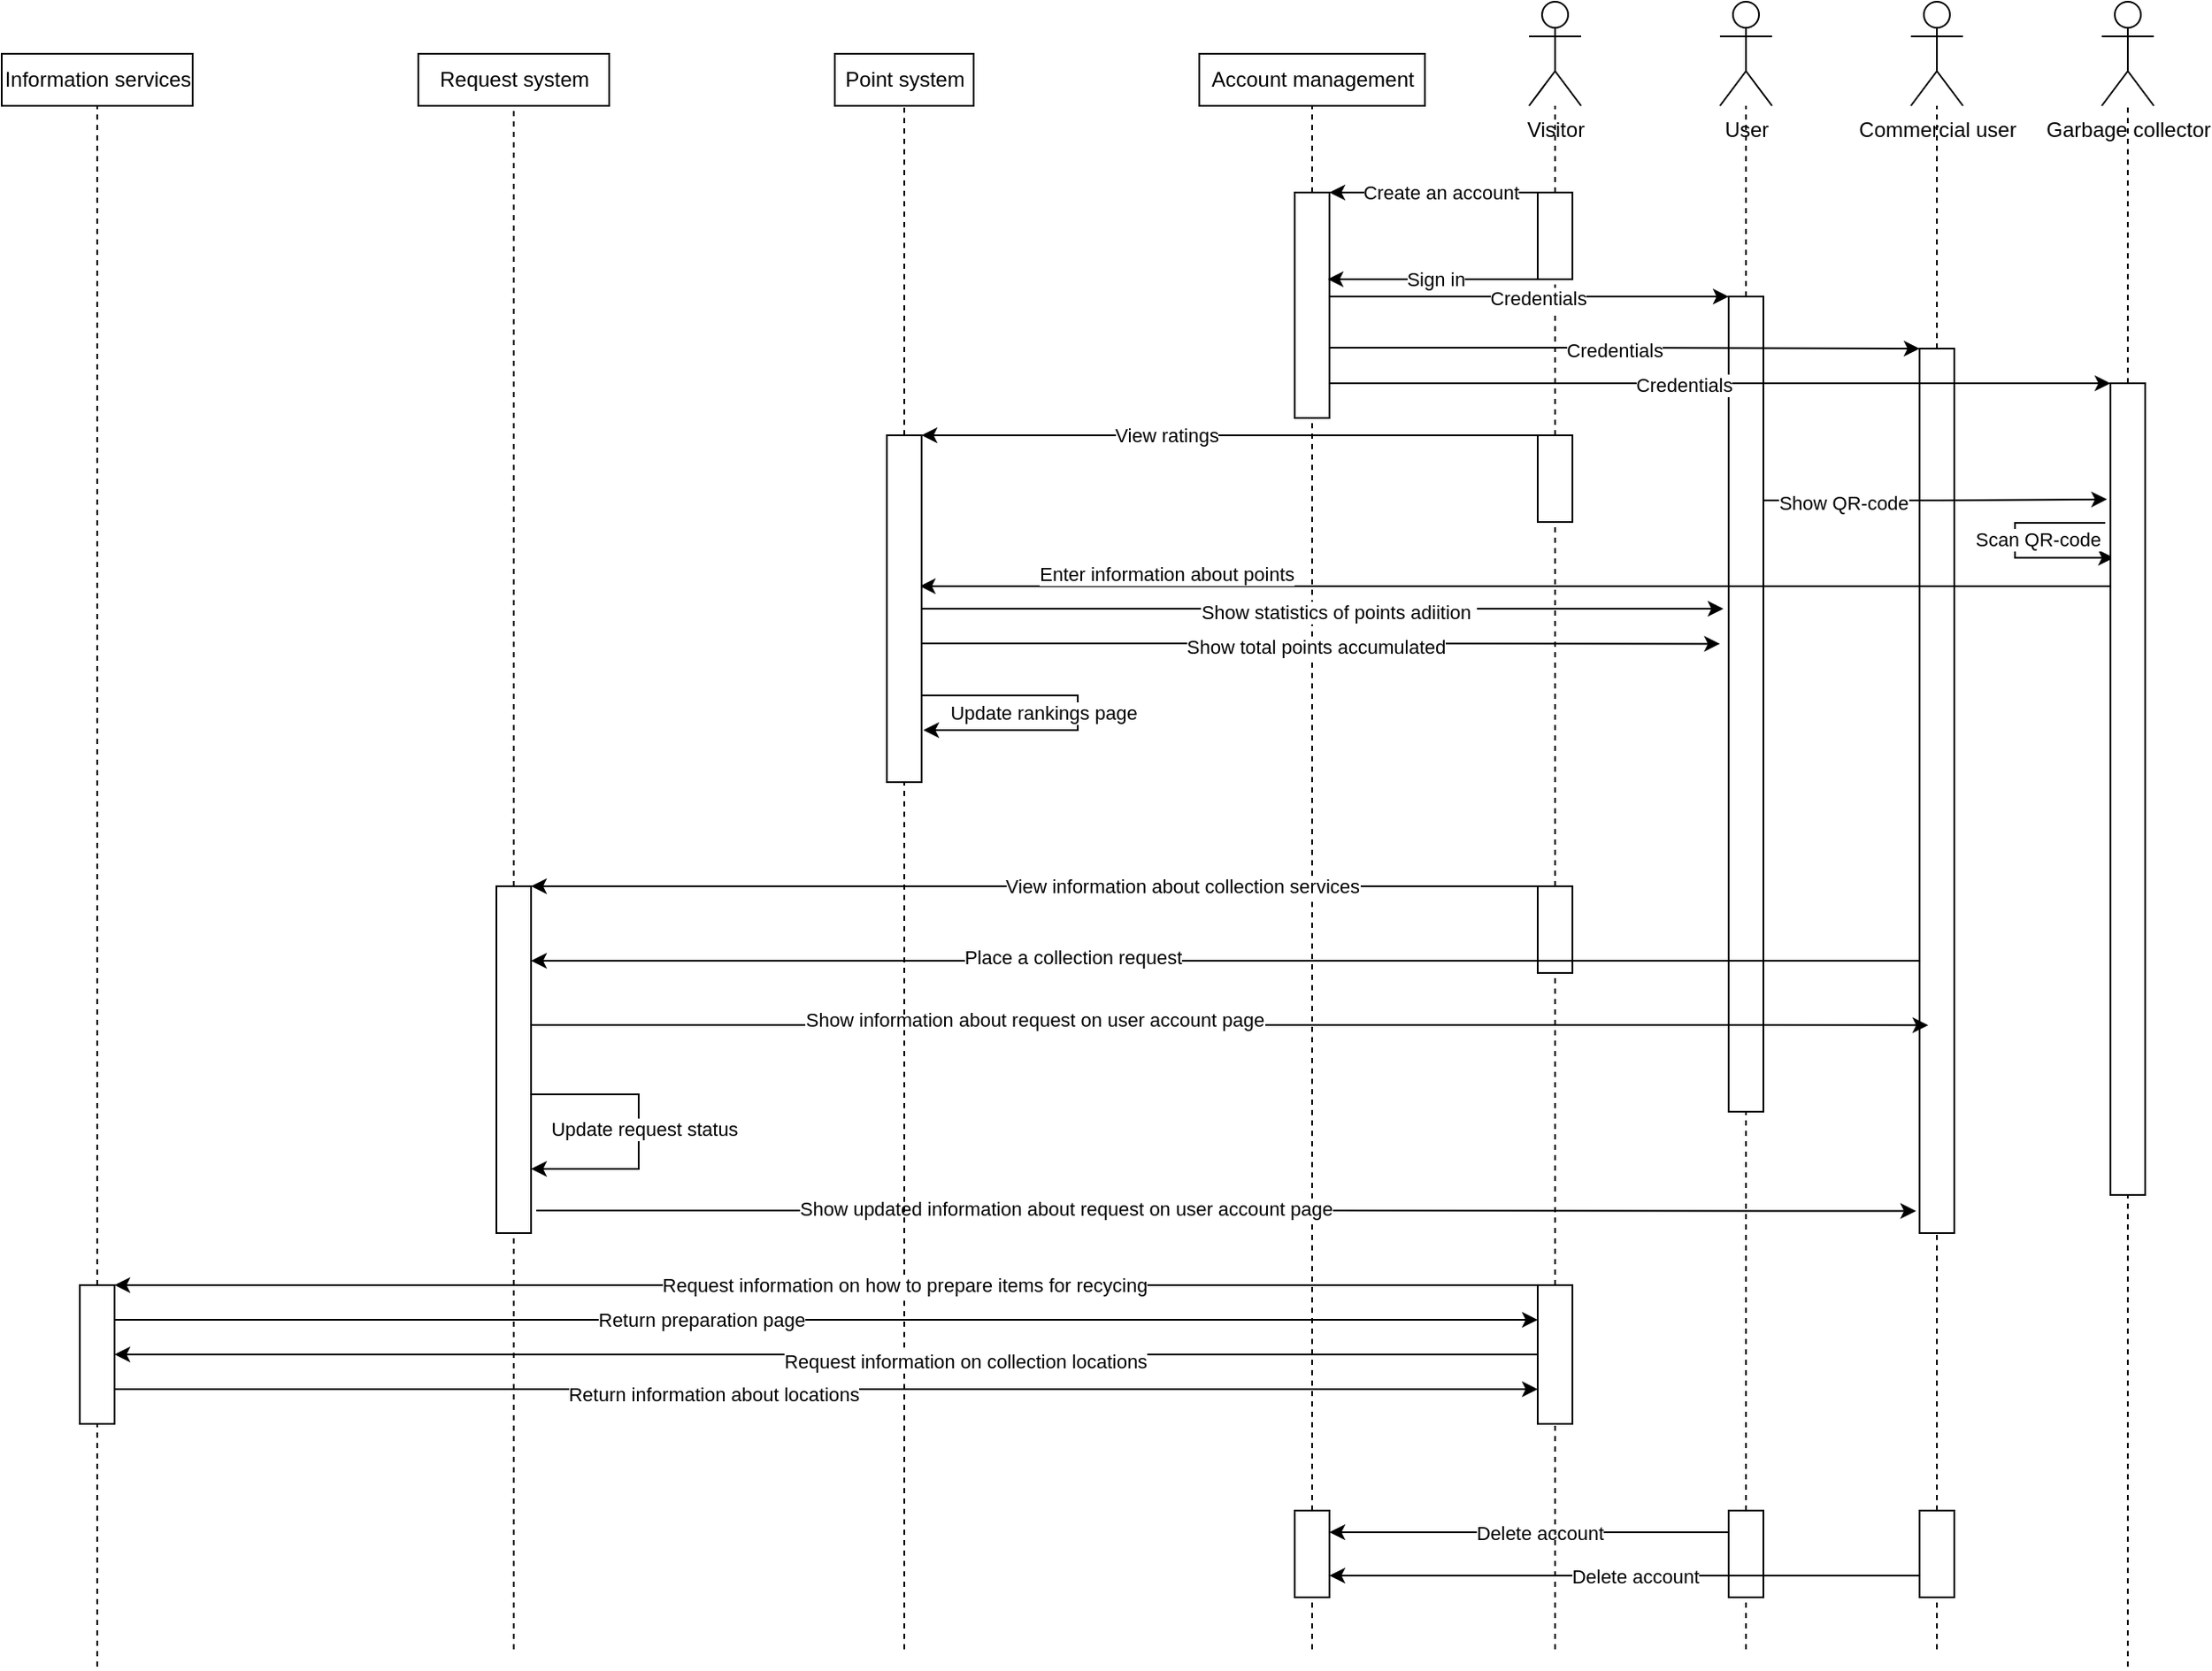 <mxfile version="14.4.9" type="github">
  <diagram id="kgpKYQtTHZ0yAKxKKP6v" name="Page-1">
    <mxGraphModel dx="4405" dy="2000" grid="0" gridSize="10" guides="1" tooltips="1" connect="1" arrows="1" fold="1" page="1" pageScale="1" pageWidth="850" pageHeight="1100" math="0" shadow="0">
      <root>
        <mxCell id="0" />
        <mxCell id="1" parent="0" />
        <mxCell id="hUNG6CEszb41kodtaODO-1" value="Visitor" style="shape=umlActor;verticalLabelPosition=bottom;verticalAlign=top;html=1;" parent="1" vertex="1">
          <mxGeometry x="241" y="70" width="30" height="60" as="geometry" />
        </mxCell>
        <mxCell id="hUNG6CEszb41kodtaODO-2" value="User" style="shape=umlActor;verticalLabelPosition=bottom;verticalAlign=top;html=1;" parent="1" vertex="1">
          <mxGeometry x="351" y="70" width="30" height="60" as="geometry" />
        </mxCell>
        <mxCell id="hUNG6CEszb41kodtaODO-3" value="Commercial user" style="shape=umlActor;verticalLabelPosition=bottom;verticalAlign=top;html=1;" parent="1" vertex="1">
          <mxGeometry x="461" y="70" width="30" height="60" as="geometry" />
        </mxCell>
        <mxCell id="hUNG6CEszb41kodtaODO-4" value="Garbage collector" style="shape=umlActor;verticalLabelPosition=bottom;verticalAlign=top;html=1;" parent="1" vertex="1">
          <mxGeometry x="571" y="70" width="30" height="60" as="geometry" />
        </mxCell>
        <mxCell id="hUNG6CEszb41kodtaODO-7" value="Information services" style="html=1;" parent="1" vertex="1">
          <mxGeometry x="-639" y="100" width="110" height="30" as="geometry" />
        </mxCell>
        <mxCell id="hUNG6CEszb41kodtaODO-8" value="Request system" style="html=1;" parent="1" vertex="1">
          <mxGeometry x="-399" y="100" width="110" height="30" as="geometry" />
        </mxCell>
        <mxCell id="hUNG6CEszb41kodtaODO-9" value="Point system" style="html=1;" parent="1" vertex="1">
          <mxGeometry x="-159" y="100" width="80" height="30" as="geometry" />
        </mxCell>
        <mxCell id="hUNG6CEszb41kodtaODO-10" value="Account management" style="html=1;" parent="1" vertex="1">
          <mxGeometry x="51" y="100" width="130" height="30" as="geometry" />
        </mxCell>
        <mxCell id="hUNG6CEszb41kodtaODO-11" value="" style="endArrow=none;dashed=1;html=1;entryX=0.5;entryY=1;entryDx=0;entryDy=0;" parent="1" source="hUNG6CEszb41kodtaODO-51" target="hUNG6CEszb41kodtaODO-7" edge="1">
          <mxGeometry width="50" height="50" relative="1" as="geometry">
            <mxPoint x="-584" y="470" as="sourcePoint" />
            <mxPoint x="-549" y="160" as="targetPoint" />
          </mxGeometry>
        </mxCell>
        <mxCell id="hUNG6CEszb41kodtaODO-12" value="" style="endArrow=none;dashed=1;html=1;entryX=0.5;entryY=1;entryDx=0;entryDy=0;" parent="1" source="hUNG6CEszb41kodtaODO-53" target="hUNG6CEszb41kodtaODO-9" edge="1">
          <mxGeometry width="50" height="50" relative="1" as="geometry">
            <mxPoint x="-119" y="480" as="sourcePoint" />
            <mxPoint x="-119" y="140" as="targetPoint" />
          </mxGeometry>
        </mxCell>
        <mxCell id="hUNG6CEszb41kodtaODO-13" value="" style="endArrow=none;dashed=1;html=1;entryX=0.5;entryY=1;entryDx=0;entryDy=0;" parent="1" source="hUNG6CEszb41kodtaODO-52" target="hUNG6CEszb41kodtaODO-8" edge="1">
          <mxGeometry width="50" height="50" relative="1" as="geometry">
            <mxPoint x="-344.5" y="480" as="sourcePoint" />
            <mxPoint x="-344.5" y="140" as="targetPoint" />
          </mxGeometry>
        </mxCell>
        <mxCell id="hUNG6CEszb41kodtaODO-14" value="" style="endArrow=none;dashed=1;html=1;entryX=0.5;entryY=1;entryDx=0;entryDy=0;" parent="1" source="hUNG6CEszb41kodtaODO-20" target="hUNG6CEszb41kodtaODO-10" edge="1">
          <mxGeometry width="50" height="50" relative="1" as="geometry">
            <mxPoint x="115.5" y="510" as="sourcePoint" />
            <mxPoint x="115.5" y="170" as="targetPoint" />
          </mxGeometry>
        </mxCell>
        <mxCell id="hUNG6CEszb41kodtaODO-15" value="" style="endArrow=none;dashed=1;html=1;" parent="1" source="hUNG6CEszb41kodtaODO-38" target="hUNG6CEszb41kodtaODO-1" edge="1">
          <mxGeometry width="50" height="50" relative="1" as="geometry">
            <mxPoint x="255" y="510" as="sourcePoint" />
            <mxPoint x="301" y="290" as="targetPoint" />
          </mxGeometry>
        </mxCell>
        <mxCell id="hUNG6CEszb41kodtaODO-16" value="" style="endArrow=none;dashed=1;html=1;" parent="1" source="hUNG6CEszb41kodtaODO-40" target="hUNG6CEszb41kodtaODO-2" edge="1">
          <mxGeometry width="50" height="50" relative="1" as="geometry">
            <mxPoint x="366" y="1032" as="sourcePoint" />
            <mxPoint x="366.427" y="140" as="targetPoint" />
          </mxGeometry>
        </mxCell>
        <mxCell id="hUNG6CEszb41kodtaODO-17" value="" style="endArrow=none;dashed=1;html=1;" parent="1" source="hUNG6CEszb41kodtaODO-42" target="hUNG6CEszb41kodtaODO-3" edge="1">
          <mxGeometry width="50" height="50" relative="1" as="geometry">
            <mxPoint x="476" y="1031" as="sourcePoint" />
            <mxPoint x="476.427" y="150" as="targetPoint" />
          </mxGeometry>
        </mxCell>
        <mxCell id="hUNG6CEszb41kodtaODO-18" value="" style="endArrow=none;dashed=1;html=1;" parent="1" source="hUNG6CEszb41kodtaODO-46" target="hUNG6CEszb41kodtaODO-4" edge="1">
          <mxGeometry width="50" height="50" relative="1" as="geometry">
            <mxPoint x="586" y="1030" as="sourcePoint" />
            <mxPoint x="586.427" y="150" as="targetPoint" />
          </mxGeometry>
        </mxCell>
        <mxCell id="hUNG6CEszb41kodtaODO-20" value="" style="rounded=0;whiteSpace=wrap;html=1;" parent="1" vertex="1">
          <mxGeometry x="106" y="180" width="20" height="130" as="geometry" />
        </mxCell>
        <mxCell id="hUNG6CEszb41kodtaODO-21" value="" style="endArrow=none;dashed=1;html=1;entryX=0.5;entryY=1;entryDx=0;entryDy=0;" parent="1" target="hUNG6CEszb41kodtaODO-20" edge="1" source="oS78vBhn8zrzwUgOvo-S-31">
          <mxGeometry width="50" height="50" relative="1" as="geometry">
            <mxPoint x="116" y="1020" as="sourcePoint" />
            <mxPoint x="116" y="130" as="targetPoint" />
          </mxGeometry>
        </mxCell>
        <mxCell id="hUNG6CEszb41kodtaODO-19" value="" style="endArrow=classic;html=1;entryX=1;entryY=0;entryDx=0;entryDy=0;exitX=0;exitY=0;exitDx=0;exitDy=0;" parent="1" source="hUNG6CEszb41kodtaODO-38" target="hUNG6CEszb41kodtaODO-20" edge="1">
          <mxGeometry width="50" height="50" relative="1" as="geometry">
            <mxPoint x="201" y="140" as="sourcePoint" />
            <mxPoint x="191" y="200" as="targetPoint" />
          </mxGeometry>
        </mxCell>
        <mxCell id="hUNG6CEszb41kodtaODO-23" value="Create an account" style="edgeLabel;html=1;align=center;verticalAlign=middle;resizable=0;points=[];" parent="hUNG6CEszb41kodtaODO-19" vertex="1" connectable="0">
          <mxGeometry x="-0.2" y="-2" relative="1" as="geometry">
            <mxPoint x="-8" y="2" as="offset" />
          </mxGeometry>
        </mxCell>
        <mxCell id="hUNG6CEszb41kodtaODO-22" value="" style="endArrow=classic;html=1;exitX=0;exitY=1;exitDx=0;exitDy=0;" parent="1" source="hUNG6CEszb41kodtaODO-38" edge="1">
          <mxGeometry width="50" height="50" relative="1" as="geometry">
            <mxPoint x="251" y="225" as="sourcePoint" />
            <mxPoint x="125" y="230" as="targetPoint" />
          </mxGeometry>
        </mxCell>
        <mxCell id="hUNG6CEszb41kodtaODO-24" value="Sign in" style="edgeLabel;html=1;align=center;verticalAlign=middle;resizable=0;points=[];" parent="hUNG6CEszb41kodtaODO-22" vertex="1" connectable="0">
          <mxGeometry x="-0.376" relative="1" as="geometry">
            <mxPoint x="-21" as="offset" />
          </mxGeometry>
        </mxCell>
        <mxCell id="hUNG6CEszb41kodtaODO-31" style="edgeStyle=orthogonalEdgeStyle;rounded=0;orthogonalLoop=1;jettySize=auto;html=1;exitX=0;exitY=0.25;exitDx=0;exitDy=0;entryX=1;entryY=0.25;entryDx=0;entryDy=0;" parent="1" edge="1" target="oS78vBhn8zrzwUgOvo-S-31" source="oS78vBhn8zrzwUgOvo-S-35">
          <mxGeometry relative="1" as="geometry">
            <mxPoint x="121" y="950.5" as="targetPoint" />
            <mxPoint x="368.5" y="950" as="sourcePoint" />
            <Array as="points">
              <mxPoint x="141" y="953" />
            </Array>
          </mxGeometry>
        </mxCell>
        <mxCell id="hUNG6CEszb41kodtaODO-32" value="Delete account" style="edgeLabel;html=1;align=center;verticalAlign=middle;resizable=0;points=[];" parent="hUNG6CEszb41kodtaODO-31" vertex="1" connectable="0">
          <mxGeometry x="-0.261" relative="1" as="geometry">
            <mxPoint x="-24" as="offset" />
          </mxGeometry>
        </mxCell>
        <mxCell id="hUNG6CEszb41kodtaODO-38" value="" style="rounded=0;whiteSpace=wrap;html=1;" parent="1" vertex="1">
          <mxGeometry x="246" y="180" width="20" height="50" as="geometry" />
        </mxCell>
        <mxCell id="hUNG6CEszb41kodtaODO-39" value="" style="endArrow=none;dashed=1;html=1;" parent="1" source="hUNG6CEszb41kodtaODO-48" target="hUNG6CEszb41kodtaODO-38" edge="1">
          <mxGeometry width="50" height="50" relative="1" as="geometry">
            <mxPoint x="255" y="1030" as="sourcePoint" />
            <mxPoint x="255.927" y="130" as="targetPoint" />
          </mxGeometry>
        </mxCell>
        <mxCell id="hUNG6CEszb41kodtaODO-40" value="" style="rounded=0;whiteSpace=wrap;html=1;" parent="1" vertex="1">
          <mxGeometry x="356" y="240" width="20" height="470" as="geometry" />
        </mxCell>
        <mxCell id="hUNG6CEszb41kodtaODO-41" value="" style="endArrow=none;dashed=1;html=1;" parent="1" target="hUNG6CEszb41kodtaODO-40" edge="1" source="oS78vBhn8zrzwUgOvo-S-35">
          <mxGeometry width="50" height="50" relative="1" as="geometry">
            <mxPoint x="366" y="1020" as="sourcePoint" />
            <mxPoint x="366" y="130" as="targetPoint" />
          </mxGeometry>
        </mxCell>
        <mxCell id="hUNG6CEszb41kodtaODO-42" value="" style="rounded=0;whiteSpace=wrap;html=1;" parent="1" vertex="1">
          <mxGeometry x="466" y="270" width="20" height="510" as="geometry" />
        </mxCell>
        <mxCell id="hUNG6CEszb41kodtaODO-43" value="" style="endArrow=none;dashed=1;html=1;" parent="1" target="hUNG6CEszb41kodtaODO-42" edge="1" source="oS78vBhn8zrzwUgOvo-S-37">
          <mxGeometry width="50" height="50" relative="1" as="geometry">
            <mxPoint x="476" y="1020" as="sourcePoint" />
            <mxPoint x="476" y="130" as="targetPoint" />
          </mxGeometry>
        </mxCell>
        <mxCell id="hUNG6CEszb41kodtaODO-29" style="edgeStyle=orthogonalEdgeStyle;rounded=0;orthogonalLoop=1;jettySize=auto;html=1;exitX=1;exitY=0.75;exitDx=0;exitDy=0;entryX=0;entryY=0;entryDx=0;entryDy=0;" parent="1" target="hUNG6CEszb41kodtaODO-42" edge="1">
          <mxGeometry relative="1" as="geometry">
            <mxPoint x="461" y="270" as="targetPoint" />
            <mxPoint x="126" y="269.5" as="sourcePoint" />
            <Array as="points">
              <mxPoint x="301" y="270" />
            </Array>
          </mxGeometry>
        </mxCell>
        <mxCell id="hUNG6CEszb41kodtaODO-30" value="Credentials" style="edgeLabel;html=1;align=center;verticalAlign=middle;resizable=0;points=[];" parent="hUNG6CEszb41kodtaODO-29" vertex="1" connectable="0">
          <mxGeometry x="-0.261" relative="1" as="geometry">
            <mxPoint x="38" y="1" as="offset" />
          </mxGeometry>
        </mxCell>
        <mxCell id="hUNG6CEszb41kodtaODO-44" style="edgeStyle=orthogonalEdgeStyle;rounded=0;orthogonalLoop=1;jettySize=auto;html=1;entryX=0;entryY=0;entryDx=0;entryDy=0;exitX=1;exitY=0.854;exitDx=0;exitDy=0;exitPerimeter=0;" parent="1" source="hUNG6CEszb41kodtaODO-20" target="hUNG6CEszb41kodtaODO-46" edge="1">
          <mxGeometry relative="1" as="geometry">
            <mxPoint x="556" y="290.5" as="targetPoint" />
            <mxPoint x="131" y="290" as="sourcePoint" />
            <Array as="points">
              <mxPoint x="126" y="290" />
            </Array>
          </mxGeometry>
        </mxCell>
        <mxCell id="hUNG6CEszb41kodtaODO-45" value="Credentials" style="edgeLabel;html=1;align=center;verticalAlign=middle;resizable=0;points=[];" parent="hUNG6CEszb41kodtaODO-44" vertex="1" connectable="0">
          <mxGeometry x="-0.261" relative="1" as="geometry">
            <mxPoint x="38" y="1" as="offset" />
          </mxGeometry>
        </mxCell>
        <mxCell id="hUNG6CEszb41kodtaODO-63" style="edgeStyle=orthogonalEdgeStyle;rounded=0;orthogonalLoop=1;jettySize=auto;html=1;exitX=0;exitY=0.25;exitDx=0;exitDy=0;entryX=0.95;entryY=0.435;entryDx=0;entryDy=0;entryPerimeter=0;" parent="1" source="hUNG6CEszb41kodtaODO-46" target="hUNG6CEszb41kodtaODO-53" edge="1">
          <mxGeometry relative="1" as="geometry">
            <mxPoint x="-59" y="408" as="targetPoint" />
          </mxGeometry>
        </mxCell>
        <mxCell id="hUNG6CEszb41kodtaODO-64" value="Enter information about points" style="edgeLabel;html=1;align=center;verticalAlign=middle;resizable=0;points=[];labelBorderColor=none;" parent="hUNG6CEszb41kodtaODO-63" vertex="1" connectable="0">
          <mxGeometry x="-0.279" y="2" relative="1" as="geometry">
            <mxPoint x="-297" y="-9.5" as="offset" />
          </mxGeometry>
        </mxCell>
        <mxCell id="oS78vBhn8zrzwUgOvo-S-10" style="edgeStyle=orthogonalEdgeStyle;rounded=0;orthogonalLoop=1;jettySize=auto;html=1;exitX=-0.15;exitY=0.172;exitDx=0;exitDy=0;exitPerimeter=0;entryX=0.1;entryY=0.215;entryDx=0;entryDy=0;entryPerimeter=0;" edge="1" parent="1" source="hUNG6CEszb41kodtaODO-46" target="hUNG6CEszb41kodtaODO-46">
          <mxGeometry relative="1" as="geometry">
            <mxPoint x="671" y="380" as="targetPoint" />
            <Array as="points">
              <mxPoint x="521" y="371" />
              <mxPoint x="521" y="391" />
            </Array>
          </mxGeometry>
        </mxCell>
        <mxCell id="oS78vBhn8zrzwUgOvo-S-11" value="Scan QR-code" style="edgeLabel;html=1;align=center;verticalAlign=middle;resizable=0;points=[];" vertex="1" connectable="0" parent="oS78vBhn8zrzwUgOvo-S-10">
          <mxGeometry x="0.208" y="-2" relative="1" as="geometry">
            <mxPoint x="7.3" y="-13.09" as="offset" />
          </mxGeometry>
        </mxCell>
        <mxCell id="hUNG6CEszb41kodtaODO-46" value="" style="rounded=0;whiteSpace=wrap;html=1;" parent="1" vertex="1">
          <mxGeometry x="576" y="290" width="20" height="468" as="geometry" />
        </mxCell>
        <mxCell id="hUNG6CEszb41kodtaODO-47" value="" style="endArrow=none;dashed=1;html=1;" parent="1" target="hUNG6CEszb41kodtaODO-46" edge="1">
          <mxGeometry width="50" height="50" relative="1" as="geometry">
            <mxPoint x="586" y="1030" as="sourcePoint" />
            <mxPoint x="586" y="130" as="targetPoint" />
          </mxGeometry>
        </mxCell>
        <mxCell id="hUNG6CEszb41kodtaODO-25" style="edgeStyle=orthogonalEdgeStyle;rounded=0;orthogonalLoop=1;jettySize=auto;html=1;exitX=1;exitY=0.5;exitDx=0;exitDy=0;entryX=0;entryY=0;entryDx=0;entryDy=0;" parent="1" source="hUNG6CEszb41kodtaODO-20" target="hUNG6CEszb41kodtaODO-40" edge="1">
          <mxGeometry relative="1" as="geometry">
            <mxPoint x="361" y="248" as="targetPoint" />
            <Array as="points">
              <mxPoint x="126" y="240" />
            </Array>
          </mxGeometry>
        </mxCell>
        <mxCell id="hUNG6CEszb41kodtaODO-28" value="Credentials" style="edgeLabel;html=1;align=center;verticalAlign=middle;resizable=0;points=[];" parent="hUNG6CEszb41kodtaODO-25" vertex="1" connectable="0">
          <mxGeometry x="-0.261" relative="1" as="geometry">
            <mxPoint x="38" y="1" as="offset" />
          </mxGeometry>
        </mxCell>
        <mxCell id="hUNG6CEszb41kodtaODO-57" style="edgeStyle=orthogonalEdgeStyle;rounded=0;orthogonalLoop=1;jettySize=auto;html=1;exitX=0;exitY=0;exitDx=0;exitDy=0;entryX=1;entryY=0;entryDx=0;entryDy=0;" parent="1" source="hUNG6CEszb41kodtaODO-48" target="hUNG6CEszb41kodtaODO-53" edge="1">
          <mxGeometry relative="1" as="geometry">
            <Array as="points">
              <mxPoint x="71" y="320" />
              <mxPoint x="71" y="320" />
            </Array>
          </mxGeometry>
        </mxCell>
        <mxCell id="hUNG6CEszb41kodtaODO-58" value="View ratings" style="edgeLabel;html=1;align=center;verticalAlign=middle;resizable=0;points=[];" parent="hUNG6CEszb41kodtaODO-57" vertex="1" connectable="0">
          <mxGeometry x="0.206" y="3" relative="1" as="geometry">
            <mxPoint y="-3" as="offset" />
          </mxGeometry>
        </mxCell>
        <mxCell id="hUNG6CEszb41kodtaODO-48" value="" style="rounded=0;whiteSpace=wrap;html=1;" parent="1" vertex="1">
          <mxGeometry x="246" y="320" width="20" height="50" as="geometry" />
        </mxCell>
        <mxCell id="hUNG6CEszb41kodtaODO-49" value="" style="endArrow=none;dashed=1;html=1;" parent="1" target="hUNG6CEszb41kodtaODO-48" edge="1" source="oS78vBhn8zrzwUgOvo-S-7">
          <mxGeometry width="50" height="50" relative="1" as="geometry">
            <mxPoint x="255" y="1030" as="sourcePoint" />
            <mxPoint x="255.97" y="230" as="targetPoint" />
          </mxGeometry>
        </mxCell>
        <mxCell id="oS78vBhn8zrzwUgOvo-S-14" style="edgeStyle=orthogonalEdgeStyle;rounded=0;orthogonalLoop=1;jettySize=auto;html=1;exitX=1;exitY=0.25;exitDx=0;exitDy=0;entryX=0.25;entryY=0.765;entryDx=0;entryDy=0;entryPerimeter=0;" edge="1" parent="1" source="hUNG6CEszb41kodtaODO-52" target="hUNG6CEszb41kodtaODO-42">
          <mxGeometry relative="1" as="geometry">
            <mxPoint x="431" y="740" as="targetPoint" />
            <Array as="points">
              <mxPoint x="361" y="660" />
              <mxPoint x="361" y="660" />
            </Array>
          </mxGeometry>
        </mxCell>
        <mxCell id="oS78vBhn8zrzwUgOvo-S-15" value="Show information about request on user account page" style="edgeLabel;html=1;align=center;verticalAlign=middle;resizable=0;points=[];" vertex="1" connectable="0" parent="oS78vBhn8zrzwUgOvo-S-14">
          <mxGeometry x="-0.249" y="3" relative="1" as="geometry">
            <mxPoint x="6" as="offset" />
          </mxGeometry>
        </mxCell>
        <mxCell id="oS78vBhn8zrzwUgOvo-S-19" style="edgeStyle=orthogonalEdgeStyle;rounded=0;orthogonalLoop=1;jettySize=auto;html=1;exitX=1.15;exitY=0.935;exitDx=0;exitDy=0;entryX=-0.1;entryY=0.975;entryDx=0;entryDy=0;entryPerimeter=0;exitPerimeter=0;" edge="1" parent="1" source="hUNG6CEszb41kodtaODO-52" target="hUNG6CEszb41kodtaODO-42">
          <mxGeometry relative="1" as="geometry" />
        </mxCell>
        <mxCell id="oS78vBhn8zrzwUgOvo-S-20" value="Show updated information about request on user account page" style="edgeLabel;html=1;align=center;verticalAlign=middle;resizable=0;points=[];" vertex="1" connectable="0" parent="oS78vBhn8zrzwUgOvo-S-19">
          <mxGeometry x="-0.232" y="1" relative="1" as="geometry">
            <mxPoint x="-1" as="offset" />
          </mxGeometry>
        </mxCell>
        <mxCell id="hUNG6CEszb41kodtaODO-52" value="" style="rounded=0;whiteSpace=wrap;html=1;" parent="1" vertex="1">
          <mxGeometry x="-354" y="580" width="20" height="200" as="geometry" />
        </mxCell>
        <mxCell id="hUNG6CEszb41kodtaODO-54" value="" style="endArrow=none;dashed=1;html=1;entryX=0.5;entryY=1;entryDx=0;entryDy=0;" parent="1" target="hUNG6CEszb41kodtaODO-52" edge="1">
          <mxGeometry width="50" height="50" relative="1" as="geometry">
            <mxPoint x="-344" y="1020" as="sourcePoint" />
            <mxPoint x="-344" y="360" as="targetPoint" />
          </mxGeometry>
        </mxCell>
        <mxCell id="oS78vBhn8zrzwUgOvo-S-1" style="edgeStyle=orthogonalEdgeStyle;rounded=0;orthogonalLoop=1;jettySize=auto;html=1;exitX=1;exitY=0.5;exitDx=0;exitDy=0;entryX=-0.15;entryY=0.383;entryDx=0;entryDy=0;entryPerimeter=0;" edge="1" parent="1" source="hUNG6CEszb41kodtaODO-53" target="hUNG6CEszb41kodtaODO-40">
          <mxGeometry relative="1" as="geometry">
            <Array as="points">
              <mxPoint x="231" y="420" />
              <mxPoint x="231" y="420" />
            </Array>
          </mxGeometry>
        </mxCell>
        <mxCell id="oS78vBhn8zrzwUgOvo-S-2" value="Show statistics of points adiition&amp;nbsp;" style="edgeLabel;html=1;align=center;verticalAlign=middle;resizable=0;points=[];" vertex="1" connectable="0" parent="oS78vBhn8zrzwUgOvo-S-1">
          <mxGeometry x="0.229" y="-2" relative="1" as="geometry">
            <mxPoint x="-44" as="offset" />
          </mxGeometry>
        </mxCell>
        <mxCell id="oS78vBhn8zrzwUgOvo-S-5" style="edgeStyle=orthogonalEdgeStyle;rounded=0;orthogonalLoop=1;jettySize=auto;html=1;exitX=1;exitY=0.75;exitDx=0;exitDy=0;entryX=1.05;entryY=0.85;entryDx=0;entryDy=0;entryPerimeter=0;" edge="1" parent="1" source="hUNG6CEszb41kodtaODO-53" target="hUNG6CEszb41kodtaODO-53">
          <mxGeometry relative="1" as="geometry">
            <mxPoint x="31" y="490" as="targetPoint" />
            <Array as="points">
              <mxPoint x="-19" y="470" />
              <mxPoint x="-19" y="490" />
            </Array>
          </mxGeometry>
        </mxCell>
        <mxCell id="oS78vBhn8zrzwUgOvo-S-6" value="Update rankings page" style="edgeLabel;html=1;align=center;verticalAlign=middle;resizable=0;points=[];" vertex="1" connectable="0" parent="oS78vBhn8zrzwUgOvo-S-5">
          <mxGeometry x="0.367" y="1" relative="1" as="geometry">
            <mxPoint x="6" y="-11" as="offset" />
          </mxGeometry>
        </mxCell>
        <mxCell id="hUNG6CEszb41kodtaODO-53" value="" style="rounded=0;whiteSpace=wrap;html=1;" parent="1" vertex="1">
          <mxGeometry x="-129" y="320" width="20" height="200" as="geometry" />
        </mxCell>
        <mxCell id="hUNG6CEszb41kodtaODO-55" value="" style="endArrow=none;dashed=1;html=1;entryX=0.5;entryY=1;entryDx=0;entryDy=0;" parent="1" target="hUNG6CEszb41kodtaODO-53" edge="1">
          <mxGeometry width="50" height="50" relative="1" as="geometry">
            <mxPoint x="-119" y="1020" as="sourcePoint" />
            <mxPoint x="-119" y="130" as="targetPoint" />
          </mxGeometry>
        </mxCell>
        <mxCell id="oS78vBhn8zrzwUgOvo-S-25" style="edgeStyle=orthogonalEdgeStyle;rounded=0;orthogonalLoop=1;jettySize=auto;html=1;exitX=1;exitY=0.25;exitDx=0;exitDy=0;entryX=0;entryY=0.25;entryDx=0;entryDy=0;" edge="1" parent="1" source="hUNG6CEszb41kodtaODO-51" target="oS78vBhn8zrzwUgOvo-S-21">
          <mxGeometry relative="1" as="geometry" />
        </mxCell>
        <mxCell id="oS78vBhn8zrzwUgOvo-S-26" value="Return preparation page" style="edgeLabel;html=1;align=center;verticalAlign=middle;resizable=0;points=[];" vertex="1" connectable="0" parent="oS78vBhn8zrzwUgOvo-S-25">
          <mxGeometry x="-0.176" relative="1" as="geometry">
            <mxPoint as="offset" />
          </mxGeometry>
        </mxCell>
        <mxCell id="oS78vBhn8zrzwUgOvo-S-29" style="edgeStyle=orthogonalEdgeStyle;rounded=0;orthogonalLoop=1;jettySize=auto;html=1;exitX=1;exitY=0.75;exitDx=0;exitDy=0;entryX=0;entryY=0.75;entryDx=0;entryDy=0;" edge="1" parent="1" source="hUNG6CEszb41kodtaODO-51" target="oS78vBhn8zrzwUgOvo-S-21">
          <mxGeometry relative="1" as="geometry" />
        </mxCell>
        <mxCell id="oS78vBhn8zrzwUgOvo-S-30" value="Return information about locations" style="edgeLabel;html=1;align=center;verticalAlign=middle;resizable=0;points=[];" vertex="1" connectable="0" parent="oS78vBhn8zrzwUgOvo-S-29">
          <mxGeometry x="-0.339" y="-3" relative="1" as="geometry">
            <mxPoint x="74" as="offset" />
          </mxGeometry>
        </mxCell>
        <mxCell id="hUNG6CEszb41kodtaODO-51" value="" style="rounded=0;whiteSpace=wrap;html=1;" parent="1" vertex="1">
          <mxGeometry x="-594" y="810" width="20" height="80" as="geometry" />
        </mxCell>
        <mxCell id="hUNG6CEszb41kodtaODO-56" value="" style="endArrow=none;dashed=1;html=1;entryX=0.5;entryY=1;entryDx=0;entryDy=0;" parent="1" target="hUNG6CEszb41kodtaODO-51" edge="1">
          <mxGeometry width="50" height="50" relative="1" as="geometry">
            <mxPoint x="-584" y="1030" as="sourcePoint" />
            <mxPoint x="-584" y="620" as="targetPoint" />
          </mxGeometry>
        </mxCell>
        <mxCell id="hUNG6CEszb41kodtaODO-61" style="edgeStyle=orthogonalEdgeStyle;rounded=0;orthogonalLoop=1;jettySize=auto;html=1;exitX=1;exitY=0.25;exitDx=0;exitDy=0;entryX=-0.1;entryY=0.143;entryDx=0;entryDy=0;entryPerimeter=0;" parent="1" source="hUNG6CEszb41kodtaODO-40" target="hUNG6CEszb41kodtaODO-46" edge="1">
          <mxGeometry relative="1" as="geometry" />
        </mxCell>
        <mxCell id="hUNG6CEszb41kodtaODO-62" value="Show QR-code" style="edgeLabel;html=1;align=center;verticalAlign=middle;resizable=0;points=[];" parent="hUNG6CEszb41kodtaODO-61" vertex="1" connectable="0">
          <mxGeometry x="-0.738" relative="1" as="geometry">
            <mxPoint x="19.26" y="1" as="offset" />
          </mxGeometry>
        </mxCell>
        <mxCell id="oS78vBhn8zrzwUgOvo-S-3" style="edgeStyle=orthogonalEdgeStyle;rounded=0;orthogonalLoop=1;jettySize=auto;html=1;exitX=1;exitY=0.6;exitDx=0;exitDy=0;exitPerimeter=0;entryX=-0.25;entryY=0.426;entryDx=0;entryDy=0;entryPerimeter=0;" edge="1" parent="1" source="hUNG6CEszb41kodtaODO-53" target="hUNG6CEszb41kodtaODO-40">
          <mxGeometry relative="1" as="geometry">
            <mxPoint x="-59" y="450" as="sourcePoint" />
            <mxPoint x="331" y="440" as="targetPoint" />
          </mxGeometry>
        </mxCell>
        <mxCell id="oS78vBhn8zrzwUgOvo-S-4" value="Show total points accumulated" style="edgeLabel;html=1;align=center;verticalAlign=middle;resizable=0;points=[];" vertex="1" connectable="0" parent="oS78vBhn8zrzwUgOvo-S-3">
          <mxGeometry x="0.229" y="-2" relative="1" as="geometry">
            <mxPoint x="-55.71" as="offset" />
          </mxGeometry>
        </mxCell>
        <mxCell id="oS78vBhn8zrzwUgOvo-S-9" value="View information about collection services" style="edgeStyle=orthogonalEdgeStyle;rounded=0;orthogonalLoop=1;jettySize=auto;html=1;exitX=0;exitY=0;exitDx=0;exitDy=0;entryX=1;entryY=0;entryDx=0;entryDy=0;" edge="1" parent="1" source="oS78vBhn8zrzwUgOvo-S-7" target="hUNG6CEszb41kodtaODO-52">
          <mxGeometry x="-0.293" relative="1" as="geometry">
            <Array as="points">
              <mxPoint x="-49" y="580" />
              <mxPoint x="-49" y="580" />
            </Array>
            <mxPoint as="offset" />
          </mxGeometry>
        </mxCell>
        <mxCell id="oS78vBhn8zrzwUgOvo-S-7" value="" style="rounded=0;whiteSpace=wrap;html=1;" vertex="1" parent="1">
          <mxGeometry x="246" y="580" width="20" height="50" as="geometry" />
        </mxCell>
        <mxCell id="oS78vBhn8zrzwUgOvo-S-8" value="" style="endArrow=none;dashed=1;html=1;" edge="1" parent="1" source="oS78vBhn8zrzwUgOvo-S-21" target="oS78vBhn8zrzwUgOvo-S-7">
          <mxGeometry width="50" height="50" relative="1" as="geometry">
            <mxPoint x="255" y="1030" as="sourcePoint" />
            <mxPoint x="255.964" y="370" as="targetPoint" />
          </mxGeometry>
        </mxCell>
        <mxCell id="oS78vBhn8zrzwUgOvo-S-12" style="edgeStyle=orthogonalEdgeStyle;rounded=0;orthogonalLoop=1;jettySize=auto;html=1;exitX=0;exitY=0.75;exitDx=0;exitDy=0;entryX=1;entryY=0.215;entryDx=0;entryDy=0;entryPerimeter=0;" edge="1" parent="1" source="hUNG6CEszb41kodtaODO-42" target="hUNG6CEszb41kodtaODO-52">
          <mxGeometry relative="1" as="geometry">
            <mxPoint x="-299" y="520" as="targetPoint" />
            <Array as="points">
              <mxPoint x="466" y="623" />
            </Array>
          </mxGeometry>
        </mxCell>
        <mxCell id="oS78vBhn8zrzwUgOvo-S-13" value="Place a collection request" style="edgeLabel;html=1;align=center;verticalAlign=middle;resizable=0;points=[];" vertex="1" connectable="0" parent="oS78vBhn8zrzwUgOvo-S-12">
          <mxGeometry x="0.354" y="-2" relative="1" as="geometry">
            <mxPoint x="43.95" as="offset" />
          </mxGeometry>
        </mxCell>
        <mxCell id="oS78vBhn8zrzwUgOvo-S-16" style="edgeStyle=orthogonalEdgeStyle;rounded=0;orthogonalLoop=1;jettySize=auto;html=1;exitX=1.15;exitY=0.6;exitDx=0;exitDy=0;exitPerimeter=0;entryX=1.15;entryY=0.815;entryDx=0;entryDy=0;entryPerimeter=0;" edge="1" parent="1">
          <mxGeometry relative="1" as="geometry">
            <mxPoint x="-334" y="700" as="sourcePoint" />
            <mxPoint x="-334" y="743" as="targetPoint" />
            <Array as="points">
              <mxPoint x="-272" y="700" />
              <mxPoint x="-272" y="743" />
            </Array>
          </mxGeometry>
        </mxCell>
        <mxCell id="oS78vBhn8zrzwUgOvo-S-18" value="Update request status" style="edgeLabel;html=1;align=center;verticalAlign=middle;resizable=0;points=[];" vertex="1" connectable="0" parent="oS78vBhn8zrzwUgOvo-S-16">
          <mxGeometry x="-0.316" y="1" relative="1" as="geometry">
            <mxPoint x="8" y="21.0" as="offset" />
          </mxGeometry>
        </mxCell>
        <mxCell id="oS78vBhn8zrzwUgOvo-S-23" style="edgeStyle=orthogonalEdgeStyle;rounded=0;orthogonalLoop=1;jettySize=auto;html=1;exitX=0;exitY=0;exitDx=0;exitDy=0;entryX=1;entryY=0;entryDx=0;entryDy=0;" edge="1" parent="1" source="oS78vBhn8zrzwUgOvo-S-21" target="hUNG6CEszb41kodtaODO-51">
          <mxGeometry relative="1" as="geometry">
            <Array as="points">
              <mxPoint x="-169" y="810" />
              <mxPoint x="-169" y="810" />
            </Array>
          </mxGeometry>
        </mxCell>
        <mxCell id="oS78vBhn8zrzwUgOvo-S-24" value="Request information on how to prepare items for recycing" style="edgeLabel;html=1;align=center;verticalAlign=middle;resizable=0;points=[];" vertex="1" connectable="0" parent="oS78vBhn8zrzwUgOvo-S-23">
          <mxGeometry x="-0.273" y="5" relative="1" as="geometry">
            <mxPoint x="-67" y="-5" as="offset" />
          </mxGeometry>
        </mxCell>
        <mxCell id="oS78vBhn8zrzwUgOvo-S-27" style="edgeStyle=orthogonalEdgeStyle;rounded=0;orthogonalLoop=1;jettySize=auto;html=1;exitX=0;exitY=0.5;exitDx=0;exitDy=0;entryX=1;entryY=0.5;entryDx=0;entryDy=0;" edge="1" parent="1" source="oS78vBhn8zrzwUgOvo-S-21" target="hUNG6CEszb41kodtaODO-51">
          <mxGeometry relative="1" as="geometry" />
        </mxCell>
        <mxCell id="oS78vBhn8zrzwUgOvo-S-28" value="Request information on collection locations" style="edgeLabel;html=1;align=center;verticalAlign=middle;resizable=0;points=[];" vertex="1" connectable="0" parent="oS78vBhn8zrzwUgOvo-S-27">
          <mxGeometry x="-0.195" y="4" relative="1" as="geometry">
            <mxPoint as="offset" />
          </mxGeometry>
        </mxCell>
        <mxCell id="oS78vBhn8zrzwUgOvo-S-21" value="" style="rounded=0;whiteSpace=wrap;html=1;" vertex="1" parent="1">
          <mxGeometry x="246" y="810" width="20" height="80" as="geometry" />
        </mxCell>
        <mxCell id="oS78vBhn8zrzwUgOvo-S-22" value="" style="endArrow=none;dashed=1;html=1;" edge="1" parent="1" target="oS78vBhn8zrzwUgOvo-S-21">
          <mxGeometry width="50" height="50" relative="1" as="geometry">
            <mxPoint x="256" y="1020" as="sourcePoint" />
            <mxPoint x="255.941" y="630" as="targetPoint" />
          </mxGeometry>
        </mxCell>
        <mxCell id="oS78vBhn8zrzwUgOvo-S-31" value="" style="rounded=0;whiteSpace=wrap;html=1;" vertex="1" parent="1">
          <mxGeometry x="106" y="940" width="20" height="50" as="geometry" />
        </mxCell>
        <mxCell id="oS78vBhn8zrzwUgOvo-S-32" value="" style="endArrow=none;dashed=1;html=1;entryX=0.5;entryY=1;entryDx=0;entryDy=0;" edge="1" parent="1" target="oS78vBhn8zrzwUgOvo-S-31">
          <mxGeometry width="50" height="50" relative="1" as="geometry">
            <mxPoint x="116" y="1020" as="sourcePoint" />
            <mxPoint x="116" y="310" as="targetPoint" />
          </mxGeometry>
        </mxCell>
        <mxCell id="oS78vBhn8zrzwUgOvo-S-35" value="" style="rounded=0;whiteSpace=wrap;html=1;" vertex="1" parent="1">
          <mxGeometry x="356" y="940" width="20" height="50" as="geometry" />
        </mxCell>
        <mxCell id="oS78vBhn8zrzwUgOvo-S-36" value="" style="endArrow=none;dashed=1;html=1;" edge="1" parent="1" target="oS78vBhn8zrzwUgOvo-S-35">
          <mxGeometry width="50" height="50" relative="1" as="geometry">
            <mxPoint x="366" y="1020" as="sourcePoint" />
            <mxPoint x="366" y="710" as="targetPoint" />
          </mxGeometry>
        </mxCell>
        <mxCell id="oS78vBhn8zrzwUgOvo-S-37" value="" style="rounded=0;whiteSpace=wrap;html=1;" vertex="1" parent="1">
          <mxGeometry x="466" y="940" width="20" height="50" as="geometry" />
        </mxCell>
        <mxCell id="oS78vBhn8zrzwUgOvo-S-38" value="" style="endArrow=none;dashed=1;html=1;" edge="1" parent="1" target="oS78vBhn8zrzwUgOvo-S-37">
          <mxGeometry width="50" height="50" relative="1" as="geometry">
            <mxPoint x="476" y="1020" as="sourcePoint" />
            <mxPoint x="476" y="780" as="targetPoint" />
          </mxGeometry>
        </mxCell>
        <mxCell id="hUNG6CEszb41kodtaODO-33" style="edgeStyle=orthogonalEdgeStyle;rounded=0;orthogonalLoop=1;jettySize=auto;html=1;entryX=1;entryY=0.75;entryDx=0;entryDy=0;exitX=0;exitY=0.75;exitDx=0;exitDy=0;" parent="1" edge="1" target="oS78vBhn8zrzwUgOvo-S-31" source="oS78vBhn8zrzwUgOvo-S-37">
          <mxGeometry relative="1" as="geometry">
            <mxPoint x="161" y="980" as="targetPoint" />
            <mxPoint x="521" y="980.5" as="sourcePoint" />
            <Array as="points">
              <mxPoint x="341" y="978" />
              <mxPoint x="341" y="978" />
            </Array>
          </mxGeometry>
        </mxCell>
        <mxCell id="hUNG6CEszb41kodtaODO-34" value="Delete account" style="edgeLabel;html=1;align=center;verticalAlign=middle;resizable=0;points=[];" parent="hUNG6CEszb41kodtaODO-33" vertex="1" connectable="0">
          <mxGeometry x="-0.261" relative="1" as="geometry">
            <mxPoint x="-39" as="offset" />
          </mxGeometry>
        </mxCell>
      </root>
    </mxGraphModel>
  </diagram>
</mxfile>
